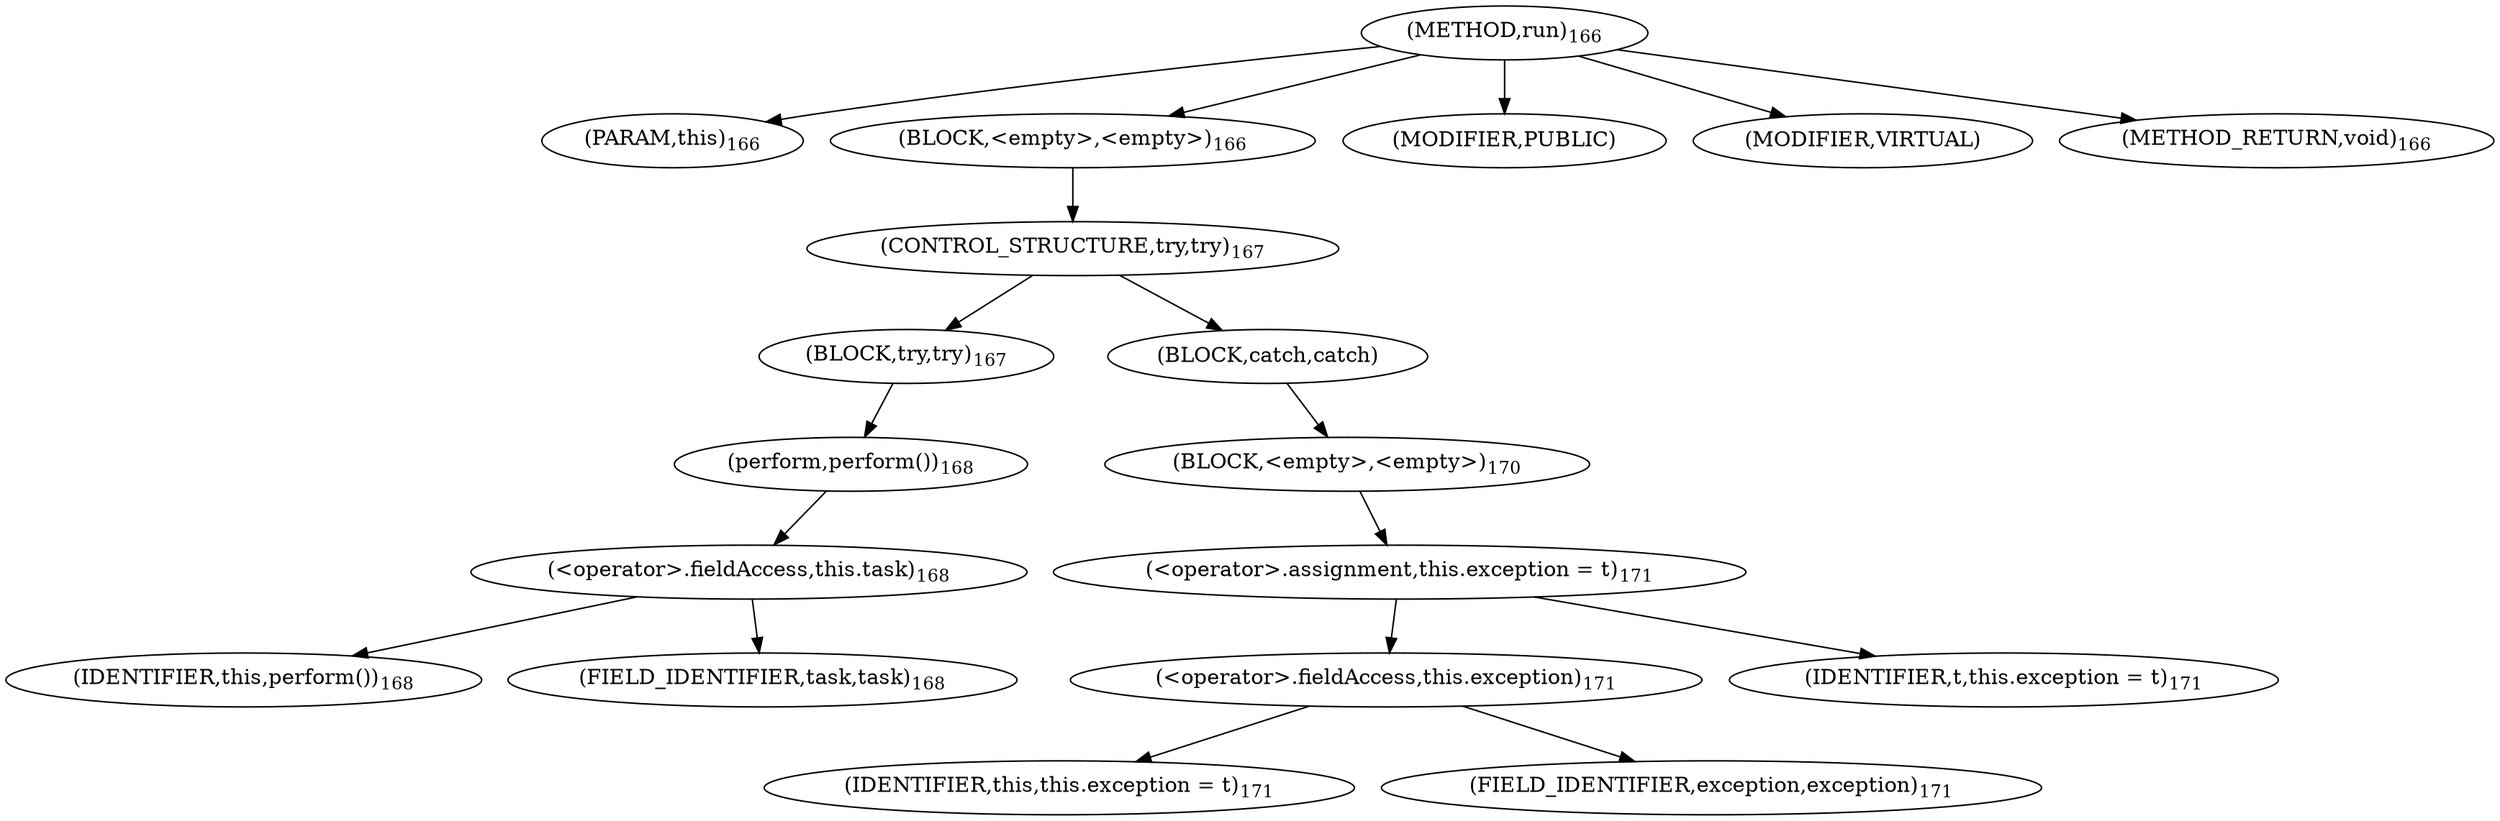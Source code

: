 digraph "run" {  
"307" [label = <(METHOD,run)<SUB>166</SUB>> ]
"308" [label = <(PARAM,this)<SUB>166</SUB>> ]
"309" [label = <(BLOCK,&lt;empty&gt;,&lt;empty&gt;)<SUB>166</SUB>> ]
"310" [label = <(CONTROL_STRUCTURE,try,try)<SUB>167</SUB>> ]
"311" [label = <(BLOCK,try,try)<SUB>167</SUB>> ]
"312" [label = <(perform,perform())<SUB>168</SUB>> ]
"313" [label = <(&lt;operator&gt;.fieldAccess,this.task)<SUB>168</SUB>> ]
"314" [label = <(IDENTIFIER,this,perform())<SUB>168</SUB>> ]
"315" [label = <(FIELD_IDENTIFIER,task,task)<SUB>168</SUB>> ]
"316" [label = <(BLOCK,catch,catch)> ]
"317" [label = <(BLOCK,&lt;empty&gt;,&lt;empty&gt;)<SUB>170</SUB>> ]
"318" [label = <(&lt;operator&gt;.assignment,this.exception = t)<SUB>171</SUB>> ]
"319" [label = <(&lt;operator&gt;.fieldAccess,this.exception)<SUB>171</SUB>> ]
"320" [label = <(IDENTIFIER,this,this.exception = t)<SUB>171</SUB>> ]
"321" [label = <(FIELD_IDENTIFIER,exception,exception)<SUB>171</SUB>> ]
"322" [label = <(IDENTIFIER,t,this.exception = t)<SUB>171</SUB>> ]
"323" [label = <(MODIFIER,PUBLIC)> ]
"324" [label = <(MODIFIER,VIRTUAL)> ]
"325" [label = <(METHOD_RETURN,void)<SUB>166</SUB>> ]
  "307" -> "308" 
  "307" -> "309" 
  "307" -> "323" 
  "307" -> "324" 
  "307" -> "325" 
  "309" -> "310" 
  "310" -> "311" 
  "310" -> "316" 
  "311" -> "312" 
  "312" -> "313" 
  "313" -> "314" 
  "313" -> "315" 
  "316" -> "317" 
  "317" -> "318" 
  "318" -> "319" 
  "318" -> "322" 
  "319" -> "320" 
  "319" -> "321" 
}
